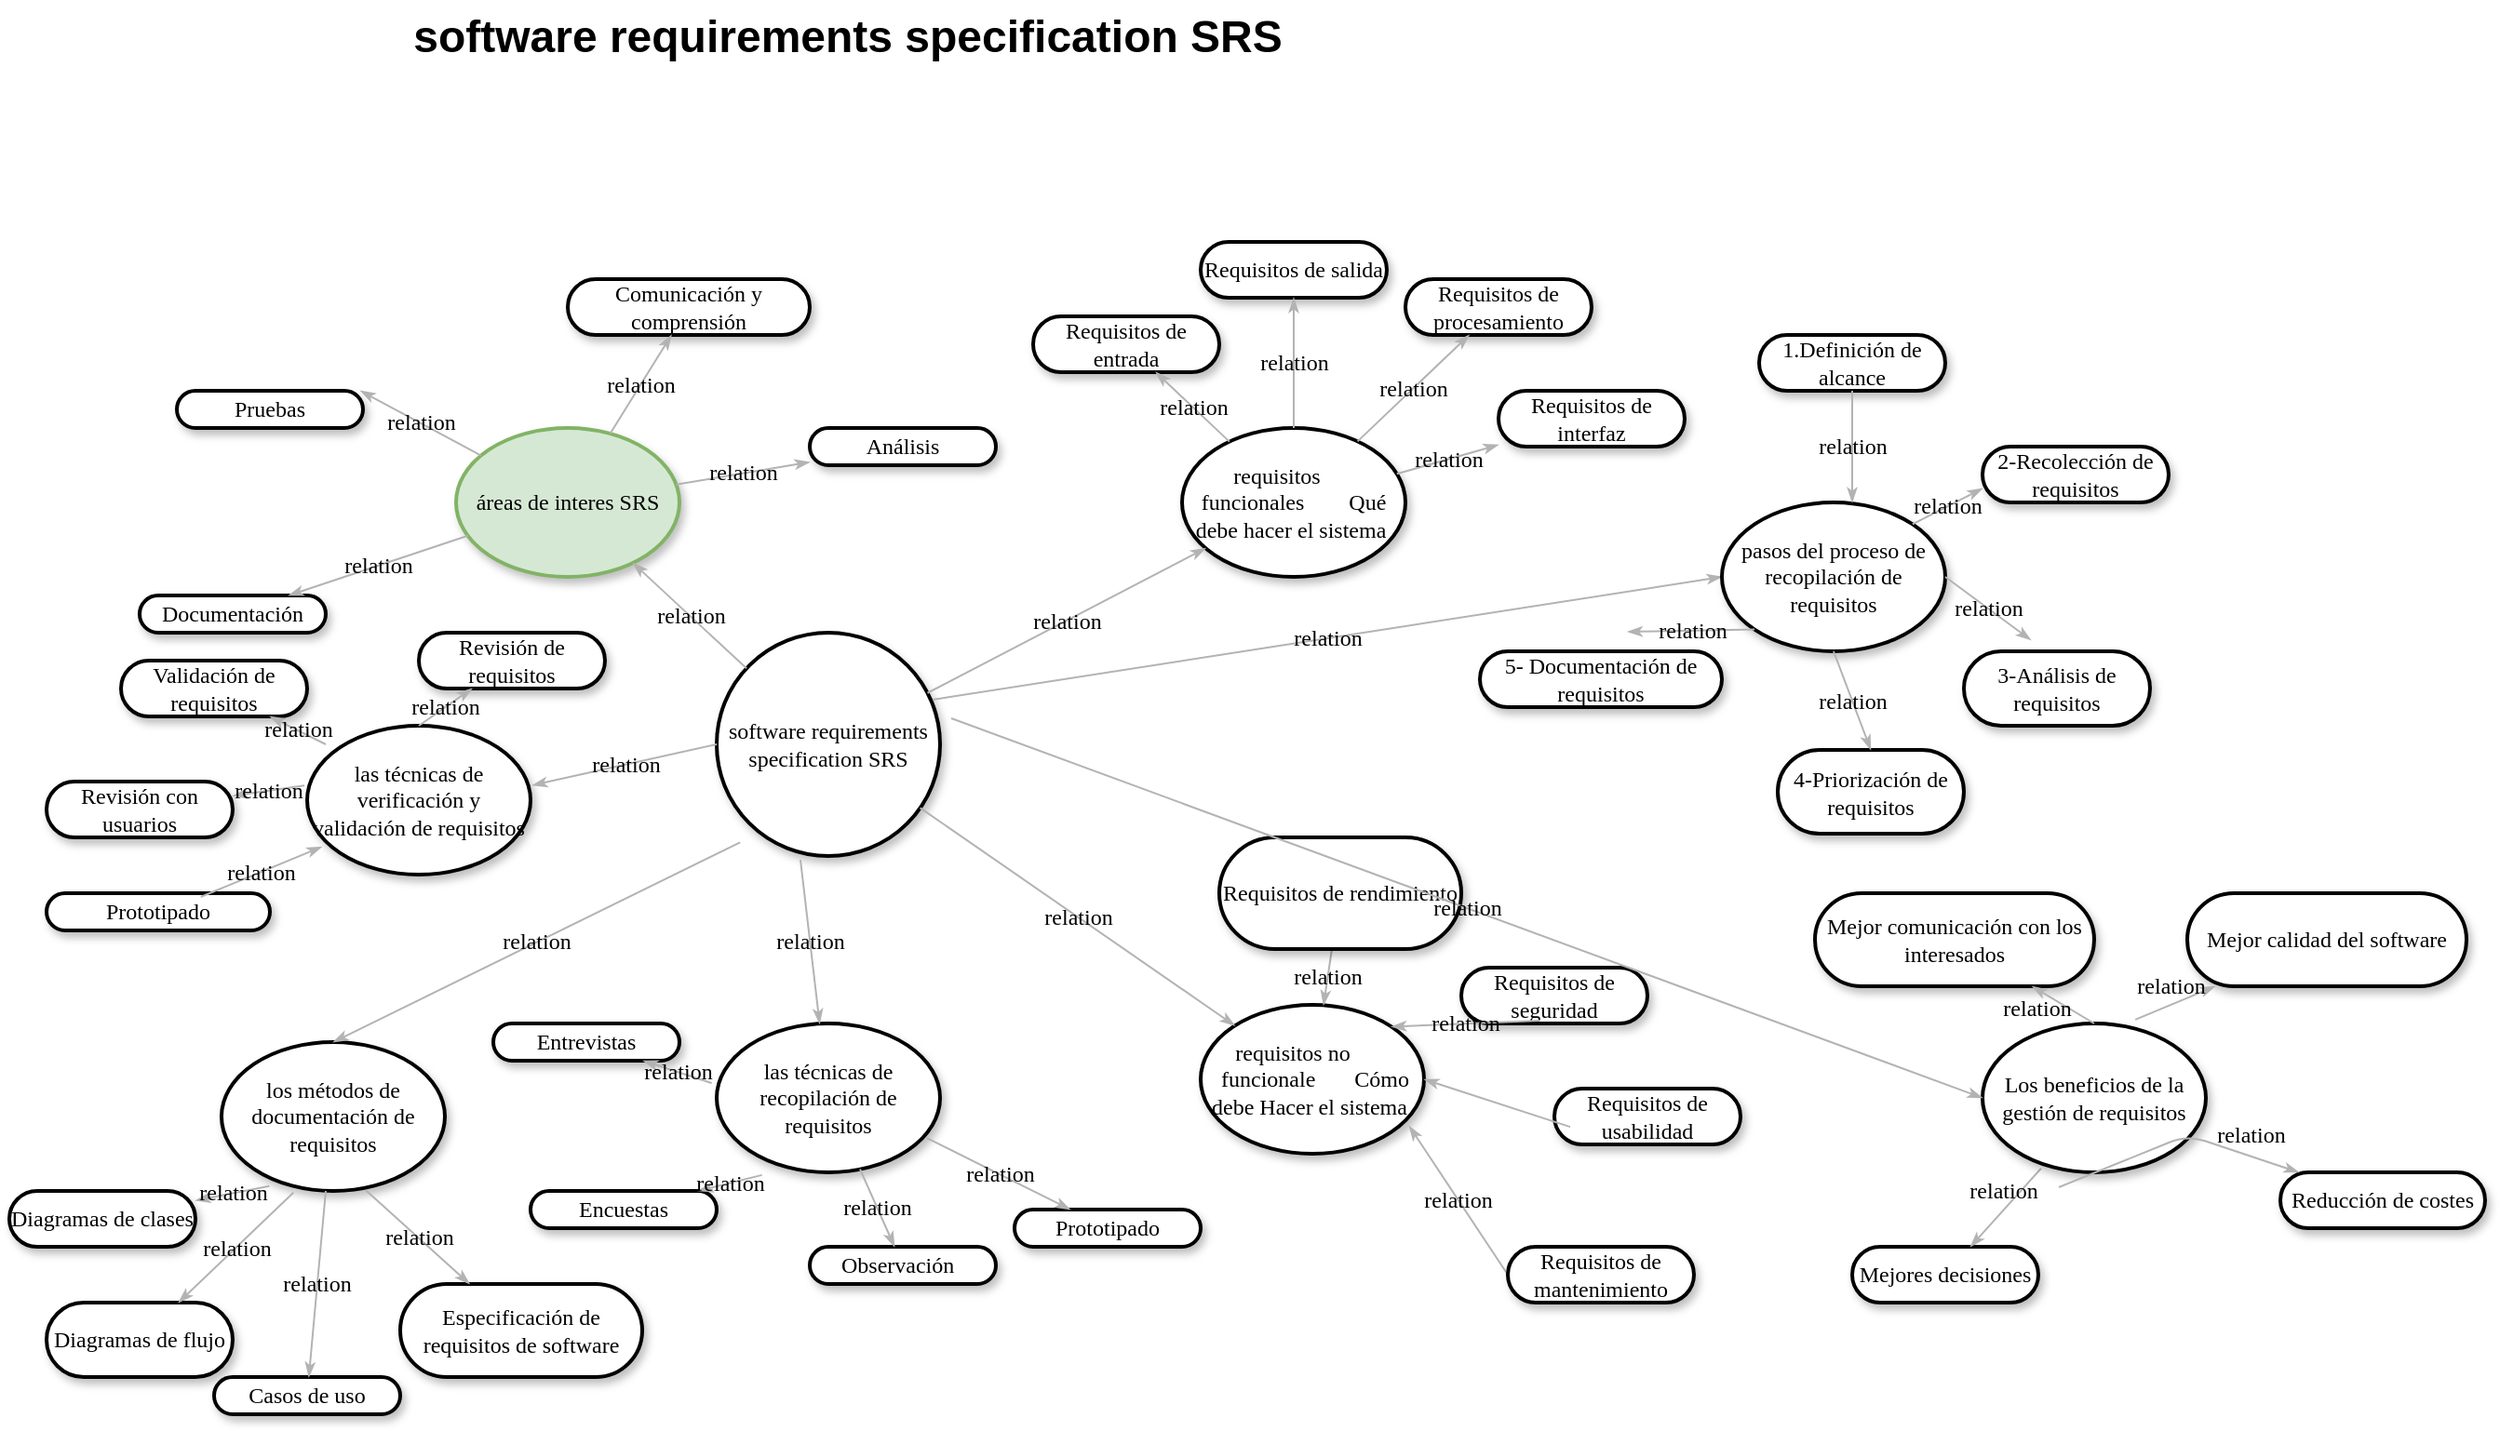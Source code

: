<mxfile version="21.8.2" type="github">
  <diagram name="Page-1" id="ad52d381-51e7-2e0d-a935-2d0ddd2fd229">
    <mxGraphModel dx="1165" dy="525" grid="1" gridSize="10" guides="1" tooltips="1" connect="1" arrows="1" fold="1" page="1" pageScale="1" pageWidth="1100" pageHeight="850" background="none" math="0" shadow="0">
      <root>
        <mxCell id="0" />
        <mxCell id="1" parent="0" />
        <mxCell id="2c924340bb9dbf6c-2" value="áreas de interes SRS" style="ellipse;whiteSpace=wrap;html=1;rounded=1;shadow=1;comic=0;labelBackgroundColor=none;strokeWidth=2;fontFamily=Verdana;fontSize=12;align=center;fillColor=#d5e8d4;strokeColor=#82b366;" parent="1" vertex="1">
          <mxGeometry x="260" y="230" width="120" height="80" as="geometry" />
        </mxCell>
        <mxCell id="2c924340bb9dbf6c-3" value="&amp;nbsp; &amp;nbsp; &amp;nbsp; &amp;nbsp;requisitos&amp;nbsp; &amp;nbsp; &amp;nbsp; &amp;nbsp; &amp;nbsp; &amp;nbsp; &amp;nbsp; funcionales&amp;nbsp; &amp;nbsp; &amp;nbsp; &amp;nbsp; Qué debe hacer el sistema&amp;nbsp;" style="ellipse;whiteSpace=wrap;html=1;rounded=1;shadow=1;comic=0;labelBackgroundColor=none;strokeWidth=2;fontFamily=Verdana;fontSize=12;align=center;" parent="1" vertex="1">
          <mxGeometry x="650" y="230" width="120" height="80" as="geometry" />
        </mxCell>
        <mxCell id="2c924340bb9dbf6c-4" value="software requirements specification SRS" style="ellipse;whiteSpace=wrap;html=1;rounded=1;shadow=1;comic=0;labelBackgroundColor=none;strokeWidth=2;fontFamily=Verdana;fontSize=12;align=center;" parent="1" vertex="1">
          <mxGeometry x="400" y="340" width="120" height="120" as="geometry" />
        </mxCell>
        <mxCell id="2c924340bb9dbf6c-5" value="&amp;nbsp; &amp;nbsp; requisitos no&amp;nbsp; &amp;nbsp; &amp;nbsp; &amp;nbsp; &amp;nbsp; &amp;nbsp; &amp;nbsp;funcionale&amp;nbsp; &amp;nbsp; &amp;nbsp; &amp;nbsp;Cómo debe Hacer el sistema&amp;nbsp;" style="ellipse;whiteSpace=wrap;html=1;rounded=1;shadow=1;comic=0;labelBackgroundColor=none;strokeWidth=2;fontFamily=Verdana;fontSize=12;align=center;" parent="1" vertex="1">
          <mxGeometry x="660" y="540" width="120" height="80" as="geometry" />
        </mxCell>
        <mxCell id="2c924340bb9dbf6c-6" value="las técnicas de verificación y validación de requisitos" style="ellipse;whiteSpace=wrap;html=1;rounded=1;shadow=1;comic=0;labelBackgroundColor=none;strokeWidth=2;fontFamily=Verdana;fontSize=12;align=center;" parent="1" vertex="1">
          <mxGeometry x="180" y="390" width="120" height="80" as="geometry" />
        </mxCell>
        <mxCell id="2c924340bb9dbf6c-7" value="las técnicas de recopilación de requisitos" style="ellipse;whiteSpace=wrap;html=1;rounded=1;shadow=1;comic=0;labelBackgroundColor=none;strokeWidth=2;fontFamily=Verdana;fontSize=12;align=center;" parent="1" vertex="1">
          <mxGeometry x="400" y="550" width="120" height="80" as="geometry" />
        </mxCell>
        <mxCell id="2c924340bb9dbf6c-9" value="Pruebas" style="whiteSpace=wrap;html=1;rounded=1;shadow=1;comic=0;labelBackgroundColor=none;strokeWidth=2;fontFamily=Verdana;fontSize=12;align=center;arcSize=50;" parent="1" vertex="1">
          <mxGeometry x="110" y="210" width="100" height="20" as="geometry" />
        </mxCell>
        <mxCell id="2c924340bb9dbf6c-10" value="Comunicación y comprensión" style="whiteSpace=wrap;html=1;rounded=1;shadow=1;comic=0;labelBackgroundColor=none;strokeWidth=2;fontFamily=Verdana;fontSize=12;align=center;arcSize=50;" parent="1" vertex="1">
          <mxGeometry x="320" y="150" width="130" height="30" as="geometry" />
        </mxCell>
        <mxCell id="2c924340bb9dbf6c-11" value="Requisitos de entrada" style="whiteSpace=wrap;html=1;rounded=1;shadow=1;comic=0;labelBackgroundColor=none;strokeWidth=2;fontFamily=Verdana;fontSize=12;align=center;arcSize=50;" parent="1" vertex="1">
          <mxGeometry x="570" y="170" width="100" height="30" as="geometry" />
        </mxCell>
        <mxCell id="2c924340bb9dbf6c-13" value="Requisitos de usabilidad" style="whiteSpace=wrap;html=1;rounded=1;shadow=1;comic=0;labelBackgroundColor=none;strokeWidth=2;fontFamily=Verdana;fontSize=12;align=center;arcSize=50;" parent="1" vertex="1">
          <mxGeometry x="850" y="585" width="100" height="30" as="geometry" />
        </mxCell>
        <mxCell id="2c924340bb9dbf6c-14" value="Requisitos de salida" style="whiteSpace=wrap;html=1;rounded=1;shadow=1;comic=0;labelBackgroundColor=none;strokeWidth=2;fontFamily=Verdana;fontSize=12;align=center;arcSize=50;" parent="1" vertex="1">
          <mxGeometry x="660" y="130" width="100" height="30" as="geometry" />
        </mxCell>
        <mxCell id="2c924340bb9dbf6c-15" value="Requisitos de procesamiento" style="whiteSpace=wrap;html=1;rounded=1;shadow=1;comic=0;labelBackgroundColor=none;strokeWidth=2;fontFamily=Verdana;fontSize=12;align=center;arcSize=50;" parent="1" vertex="1">
          <mxGeometry x="770" y="150" width="100" height="30" as="geometry" />
        </mxCell>
        <mxCell id="2c924340bb9dbf6c-16" value="Requisitos de interfaz" style="whiteSpace=wrap;html=1;rounded=1;shadow=1;comic=0;labelBackgroundColor=none;strokeWidth=2;fontFamily=Verdana;fontSize=12;align=center;arcSize=50;" parent="1" vertex="1">
          <mxGeometry x="820" y="210" width="100" height="30" as="geometry" />
        </mxCell>
        <mxCell id="2c924340bb9dbf6c-27" value="relation" style="edgeStyle=none;rounded=1;html=1;labelBackgroundColor=none;startArrow=none;startFill=0;startSize=5;endArrow=classicThin;endFill=1;endSize=5;jettySize=auto;orthogonalLoop=1;strokeColor=#B3B3B3;strokeWidth=1;fontFamily=Verdana;fontSize=12" parent="1" source="2c924340bb9dbf6c-2" target="2c924340bb9dbf6c-10" edge="1">
          <mxGeometry relative="1" as="geometry" />
        </mxCell>
        <mxCell id="2c924340bb9dbf6c-28" value="relation" style="edgeStyle=none;rounded=1;html=1;labelBackgroundColor=none;startArrow=none;startFill=0;startSize=5;endArrow=classicThin;endFill=1;endSize=5;jettySize=auto;orthogonalLoop=1;strokeColor=#B3B3B3;strokeWidth=1;fontFamily=Verdana;fontSize=12" parent="1" source="2c924340bb9dbf6c-2" edge="1">
          <mxGeometry relative="1" as="geometry">
            <mxPoint x="208.571" y="210" as="targetPoint" />
          </mxGeometry>
        </mxCell>
        <mxCell id="2c924340bb9dbf6c-31" value="relation" style="edgeStyle=none;rounded=1;html=1;labelBackgroundColor=none;startArrow=none;startFill=0;startSize=5;endArrow=classicThin;endFill=1;endSize=5;jettySize=auto;orthogonalLoop=1;strokeColor=#B3B3B3;strokeWidth=1;fontFamily=Verdana;fontSize=12" parent="1" source="2c924340bb9dbf6c-4" target="2c924340bb9dbf6c-2" edge="1">
          <mxGeometry relative="1" as="geometry" />
        </mxCell>
        <mxCell id="2c924340bb9dbf6c-32" value="relation" style="edgeStyle=none;rounded=1;html=1;labelBackgroundColor=none;startArrow=none;startFill=0;startSize=5;endArrow=classicThin;endFill=1;endSize=5;jettySize=auto;orthogonalLoop=1;strokeColor=#B3B3B3;strokeWidth=1;fontFamily=Verdana;fontSize=12" parent="1" source="2c924340bb9dbf6c-4" target="2c924340bb9dbf6c-3" edge="1">
          <mxGeometry relative="1" as="geometry" />
        </mxCell>
        <mxCell id="2c924340bb9dbf6c-33" value="relation" style="edgeStyle=none;rounded=1;html=1;labelBackgroundColor=none;startArrow=none;startFill=0;startSize=5;endArrow=classicThin;endFill=1;endSize=5;jettySize=auto;orthogonalLoop=1;strokeColor=#B3B3B3;strokeWidth=1;fontFamily=Verdana;fontSize=12" parent="1" source="2c924340bb9dbf6c-4" target="2c924340bb9dbf6c-5" edge="1">
          <mxGeometry relative="1" as="geometry" />
        </mxCell>
        <mxCell id="2c924340bb9dbf6c-35" value="relation" style="edgeStyle=none;rounded=1;html=1;labelBackgroundColor=none;startArrow=none;startFill=0;startSize=5;endArrow=classicThin;endFill=1;endSize=5;jettySize=auto;orthogonalLoop=1;strokeColor=#B3B3B3;strokeWidth=1;fontFamily=Verdana;fontSize=12;exitX=0.375;exitY=1.017;exitDx=0;exitDy=0;exitPerimeter=0;" parent="1" source="2c924340bb9dbf6c-4" target="2c924340bb9dbf6c-7" edge="1">
          <mxGeometry relative="1" as="geometry" />
        </mxCell>
        <mxCell id="2c924340bb9dbf6c-36" value="relation" style="edgeStyle=none;rounded=1;html=1;labelBackgroundColor=none;startArrow=none;startFill=0;startSize=5;endArrow=classicThin;endFill=1;endSize=5;jettySize=auto;orthogonalLoop=1;strokeColor=#B3B3B3;strokeWidth=1;fontFamily=Verdana;fontSize=12;exitX=0.967;exitY=0.3;exitDx=0;exitDy=0;exitPerimeter=0;" parent="1" source="2c924340bb9dbf6c-4" edge="1">
          <mxGeometry relative="1" as="geometry">
            <mxPoint x="940" y="310" as="targetPoint" />
          </mxGeometry>
        </mxCell>
        <mxCell id="2c924340bb9dbf6c-37" value="relation" style="edgeStyle=none;rounded=1;html=1;labelBackgroundColor=none;startArrow=none;startFill=0;startSize=5;endArrow=classicThin;endFill=1;endSize=5;jettySize=auto;orthogonalLoop=1;strokeColor=#B3B3B3;strokeWidth=1;fontFamily=Verdana;fontSize=12;entryX=1;entryY=0.5;entryDx=0;entryDy=0;exitX=0.085;exitY=0.686;exitDx=0;exitDy=0;exitPerimeter=0;" parent="1" target="2c924340bb9dbf6c-5" edge="1" source="2c924340bb9dbf6c-13">
          <mxGeometry x="0.197" y="-225" relative="1" as="geometry">
            <mxPoint x="870" y="550" as="sourcePoint" />
            <mxPoint as="offset" />
          </mxGeometry>
        </mxCell>
        <mxCell id="2c924340bb9dbf6c-38" value="relation" style="edgeStyle=none;rounded=1;html=1;labelBackgroundColor=none;startArrow=none;startFill=0;startSize=5;endArrow=classicThin;endFill=1;endSize=5;jettySize=auto;orthogonalLoop=1;strokeColor=#B3B3B3;strokeWidth=1;fontFamily=Verdana;fontSize=12;entryX=0.933;entryY=0.813;entryDx=0;entryDy=0;entryPerimeter=0;exitX=0;exitY=0.5;exitDx=0;exitDy=0;" parent="1" source="2c924340bb9dbf6c-12" target="2c924340bb9dbf6c-5" edge="1">
          <mxGeometry relative="1" as="geometry" />
        </mxCell>
        <mxCell id="2c924340bb9dbf6c-43" value="relation" style="edgeStyle=none;rounded=1;html=1;labelBackgroundColor=none;startArrow=none;startFill=0;startSize=5;endArrow=classicThin;endFill=1;endSize=5;jettySize=auto;orthogonalLoop=1;strokeColor=#B3B3B3;strokeWidth=1;fontFamily=Verdana;fontSize=12" parent="1" source="2c924340bb9dbf6c-3" target="2c924340bb9dbf6c-16" edge="1">
          <mxGeometry relative="1" as="geometry" />
        </mxCell>
        <mxCell id="2c924340bb9dbf6c-44" value="relation" style="edgeStyle=none;rounded=1;html=1;labelBackgroundColor=none;startArrow=none;startFill=0;startSize=5;endArrow=classicThin;endFill=1;endSize=5;jettySize=auto;orthogonalLoop=1;strokeColor=#B3B3B3;strokeWidth=1;fontFamily=Verdana;fontSize=12" parent="1" source="2c924340bb9dbf6c-3" target="2c924340bb9dbf6c-15" edge="1">
          <mxGeometry relative="1" as="geometry" />
        </mxCell>
        <mxCell id="2c924340bb9dbf6c-45" value="relation" style="edgeStyle=none;rounded=1;html=1;labelBackgroundColor=none;startArrow=none;startFill=0;startSize=5;endArrow=classicThin;endFill=1;endSize=5;jettySize=auto;orthogonalLoop=1;strokeColor=#B3B3B3;strokeWidth=1;fontFamily=Verdana;fontSize=12" parent="1" source="2c924340bb9dbf6c-3" target="2c924340bb9dbf6c-14" edge="1">
          <mxGeometry relative="1" as="geometry" />
        </mxCell>
        <mxCell id="2c924340bb9dbf6c-46" value="relation" style="edgeStyle=none;rounded=1;html=1;labelBackgroundColor=none;startArrow=none;startFill=0;startSize=5;endArrow=classicThin;endFill=1;endSize=5;jettySize=auto;orthogonalLoop=1;strokeColor=#B3B3B3;strokeWidth=1;fontFamily=Verdana;fontSize=12" parent="1" source="2c924340bb9dbf6c-3" target="2c924340bb9dbf6c-11" edge="1">
          <mxGeometry relative="1" as="geometry" />
        </mxCell>
        <mxCell id="2c924340bb9dbf6c-52" value="pasos del proceso de recopilación de requisitos" style="ellipse;whiteSpace=wrap;html=1;rounded=1;shadow=1;comic=0;labelBackgroundColor=none;strokeWidth=2;fontFamily=Verdana;fontSize=12;align=center;" parent="1" vertex="1">
          <mxGeometry x="940" y="270" width="120" height="80" as="geometry" />
        </mxCell>
        <mxCell id="2c924340bb9dbf6c-54" value="Requisitos de seguridad" style="whiteSpace=wrap;html=1;rounded=1;shadow=1;comic=0;labelBackgroundColor=none;strokeWidth=2;fontFamily=Verdana;fontSize=12;align=center;arcSize=50;" parent="1" vertex="1">
          <mxGeometry x="800" y="520" width="100" height="30" as="geometry" />
        </mxCell>
        <mxCell id="2c924340bb9dbf6c-55" value="Análisis" style="whiteSpace=wrap;html=1;rounded=1;shadow=1;comic=0;labelBackgroundColor=none;strokeWidth=2;fontFamily=Verdana;fontSize=12;align=center;arcSize=50;" parent="1" vertex="1">
          <mxGeometry x="450" y="230" width="100" height="20" as="geometry" />
        </mxCell>
        <mxCell id="2c924340bb9dbf6c-56" value="Documentación" style="whiteSpace=wrap;html=1;rounded=1;shadow=1;comic=0;labelBackgroundColor=none;strokeWidth=2;fontFamily=Verdana;fontSize=12;align=center;arcSize=50;" parent="1" vertex="1">
          <mxGeometry x="90" y="320" width="100" height="20" as="geometry" />
        </mxCell>
        <mxCell id="2c924340bb9dbf6c-59" value="&amp;nbsp;Observación&lt;span style=&quot;white-space: pre;&quot;&gt;&#x9;&lt;/span&gt;" style="whiteSpace=wrap;html=1;rounded=1;shadow=1;comic=0;labelBackgroundColor=none;strokeWidth=2;fontFamily=Verdana;fontSize=12;align=center;arcSize=50;" parent="1" vertex="1">
          <mxGeometry x="450" y="670" width="100" height="20" as="geometry" />
        </mxCell>
        <mxCell id="2c924340bb9dbf6c-61" value="relation" style="edgeStyle=none;rounded=1;html=1;labelBackgroundColor=none;startArrow=none;startFill=0;startSize=5;endArrow=classicThin;endFill=1;endSize=5;jettySize=auto;orthogonalLoop=1;strokeColor=#B3B3B3;strokeWidth=1;fontFamily=Verdana;fontSize=12" parent="1" source="2c924340bb9dbf6c-2" target="2c924340bb9dbf6c-55" edge="1">
          <mxGeometry relative="1" as="geometry" />
        </mxCell>
        <mxCell id="2c924340bb9dbf6c-62" value="relation" style="edgeStyle=none;rounded=1;html=1;labelBackgroundColor=none;startArrow=none;startFill=0;startSize=5;endArrow=classicThin;endFill=1;endSize=5;jettySize=auto;orthogonalLoop=1;strokeColor=#B3B3B3;strokeWidth=1;fontFamily=Verdana;fontSize=12" parent="1" source="2c924340bb9dbf6c-2" target="2c924340bb9dbf6c-56" edge="1">
          <mxGeometry relative="1" as="geometry" />
        </mxCell>
        <mxCell id="2c924340bb9dbf6c-65" value="relation" style="edgeStyle=none;rounded=1;html=1;labelBackgroundColor=none;startArrow=none;startFill=0;startSize=5;endArrow=classicThin;endFill=1;endSize=5;jettySize=auto;orthogonalLoop=1;strokeColor=#B3B3B3;strokeWidth=1;fontFamily=Verdana;fontSize=12;exitX=0.42;exitY=0.95;exitDx=0;exitDy=0;exitPerimeter=0;entryX=1;entryY=0;entryDx=0;entryDy=0;" parent="1" source="2c924340bb9dbf6c-54" target="2c924340bb9dbf6c-5" edge="1">
          <mxGeometry relative="1" as="geometry">
            <mxPoint x="820" y="460" as="sourcePoint" />
            <mxPoint x="730" y="530" as="targetPoint" />
          </mxGeometry>
        </mxCell>
        <mxCell id="2c924340bb9dbf6c-66" value="relation" style="edgeStyle=none;rounded=1;html=1;labelBackgroundColor=none;startArrow=none;startFill=0;startSize=5;endArrow=classicThin;endFill=1;endSize=5;jettySize=auto;orthogonalLoop=1;strokeColor=#B3B3B3;strokeWidth=1;fontFamily=Verdana;fontSize=12" parent="1" source="2c924340bb9dbf6c-53" target="2c924340bb9dbf6c-5" edge="1">
          <mxGeometry relative="1" as="geometry">
            <mxPoint x="742.5" y="490" as="sourcePoint" />
          </mxGeometry>
        </mxCell>
        <mxCell id="2c924340bb9dbf6c-78" value="relation" style="edgeStyle=none;rounded=1;html=1;labelBackgroundColor=none;startArrow=none;startFill=0;startSize=5;endArrow=classicThin;endFill=1;endSize=5;jettySize=auto;orthogonalLoop=1;strokeColor=#B3B3B3;strokeWidth=1;fontFamily=Verdana;fontSize=12" parent="1" source="2c924340bb9dbf6c-7" target="2c924340bb9dbf6c-59" edge="1">
          <mxGeometry relative="1" as="geometry" />
        </mxCell>
        <mxCell id="63e8v3MuR3NFdhU_vIlD-1" value="software requirements specification SRS" style="text;strokeColor=none;fillColor=none;html=1;fontSize=24;fontStyle=1;verticalAlign=middle;align=center;" parent="1" vertex="1">
          <mxGeometry x="420" width="100" height="40" as="geometry" />
        </mxCell>
        <mxCell id="63e8v3MuR3NFdhU_vIlD-4" value="" style="edgeStyle=none;rounded=1;html=1;labelBackgroundColor=none;startArrow=none;startFill=0;startSize=5;endArrow=classicThin;endFill=1;endSize=5;jettySize=auto;orthogonalLoop=1;strokeColor=#B3B3B3;strokeWidth=1;fontFamily=Verdana;fontSize=12" parent="1" target="2c924340bb9dbf6c-53" edge="1">
          <mxGeometry relative="1" as="geometry">
            <mxPoint x="742.5" y="490" as="sourcePoint" />
            <mxPoint x="712" y="543" as="targetPoint" />
          </mxGeometry>
        </mxCell>
        <mxCell id="2c924340bb9dbf6c-53" value="Requisitos de rendimiento" style="whiteSpace=wrap;html=1;rounded=1;shadow=1;comic=0;labelBackgroundColor=none;strokeWidth=2;fontFamily=Verdana;fontSize=12;align=center;arcSize=50;" parent="1" vertex="1">
          <mxGeometry x="670" y="450" width="130" height="60" as="geometry" />
        </mxCell>
        <mxCell id="2c924340bb9dbf6c-12" value="Requisitos de mantenimiento" style="whiteSpace=wrap;html=1;rounded=1;shadow=1;comic=0;labelBackgroundColor=none;strokeWidth=2;fontFamily=Verdana;fontSize=12;align=center;arcSize=50;" parent="1" vertex="1">
          <mxGeometry x="825" y="670" width="100" height="30" as="geometry" />
        </mxCell>
        <mxCell id="63e8v3MuR3NFdhU_vIlD-21" value="Mejores decisiones" style="whiteSpace=wrap;html=1;rounded=1;shadow=1;comic=0;labelBackgroundColor=none;strokeWidth=2;fontFamily=Verdana;fontSize=12;align=center;arcSize=50;" parent="1" vertex="1">
          <mxGeometry x="1010" y="670" width="100" height="30" as="geometry" />
        </mxCell>
        <mxCell id="63e8v3MuR3NFdhU_vIlD-22" value="relation" style="edgeStyle=none;rounded=1;html=1;labelBackgroundColor=none;startArrow=none;startFill=0;startSize=5;endArrow=classicThin;endFill=1;endSize=5;jettySize=auto;orthogonalLoop=1;strokeColor=#B3B3B3;strokeWidth=1;fontFamily=Verdana;fontSize=12;exitX=0.262;exitY=0.974;exitDx=0;exitDy=0;exitPerimeter=0;" parent="1" target="63e8v3MuR3NFdhU_vIlD-21" edge="1" source="63e8v3MuR3NFdhU_vIlD-48">
          <mxGeometry x="-0.2" y="-7" relative="1" as="geometry">
            <mxPoint x="730" y="650" as="sourcePoint" />
            <mxPoint as="offset" />
          </mxGeometry>
        </mxCell>
        <mxCell id="63e8v3MuR3NFdhU_vIlD-23" value="Validación de requisitos" style="whiteSpace=wrap;html=1;rounded=1;shadow=1;comic=0;labelBackgroundColor=none;strokeWidth=2;fontFamily=Verdana;fontSize=12;align=center;arcSize=50;" parent="1" vertex="1">
          <mxGeometry x="80" y="355" width="100" height="30" as="geometry" />
        </mxCell>
        <mxCell id="63e8v3MuR3NFdhU_vIlD-24" value="relation" style="edgeStyle=none;rounded=1;html=1;labelBackgroundColor=none;startArrow=none;startFill=0;startSize=5;endArrow=classicThin;endFill=1;endSize=5;jettySize=auto;orthogonalLoop=1;strokeColor=#B3B3B3;strokeWidth=1;fontFamily=Verdana;fontSize=12" parent="1" target="63e8v3MuR3NFdhU_vIlD-23" edge="1">
          <mxGeometry x="0.007" relative="1" as="geometry">
            <mxPoint x="190" y="400" as="sourcePoint" />
            <mxPoint as="offset" />
          </mxGeometry>
        </mxCell>
        <mxCell id="63e8v3MuR3NFdhU_vIlD-25" value="&lt;span&gt;2-&lt;/span&gt;Recolección de requisitos" style="whiteSpace=wrap;html=1;rounded=1;shadow=1;comic=0;labelBackgroundColor=none;strokeWidth=2;fontFamily=Verdana;fontSize=12;align=center;arcSize=50;" parent="1" vertex="1">
          <mxGeometry x="1080" y="240" width="100" height="30" as="geometry" />
        </mxCell>
        <mxCell id="63e8v3MuR3NFdhU_vIlD-29" value="&lt;span&gt;5-&amp;nbsp;&lt;/span&gt;Documentación de requisitos" style="whiteSpace=wrap;html=1;rounded=1;shadow=1;comic=0;labelBackgroundColor=none;strokeWidth=2;fontFamily=Verdana;fontSize=12;align=center;arcSize=50;" parent="1" vertex="1">
          <mxGeometry x="810" y="350" width="130" height="30" as="geometry" />
        </mxCell>
        <mxCell id="63e8v3MuR3NFdhU_vIlD-31" value="1.Definición de alcance" style="whiteSpace=wrap;html=1;rounded=1;shadow=1;comic=0;labelBackgroundColor=none;strokeWidth=2;fontFamily=Verdana;fontSize=12;align=center;arcSize=50;" parent="1" vertex="1">
          <mxGeometry x="960" y="180" width="100" height="30" as="geometry" />
        </mxCell>
        <mxCell id="63e8v3MuR3NFdhU_vIlD-33" value="&lt;span&gt;4-&lt;/span&gt;Priorización de requisitos" style="whiteSpace=wrap;html=1;rounded=1;shadow=1;comic=0;labelBackgroundColor=none;strokeWidth=2;fontFamily=Verdana;fontSize=12;align=center;arcSize=50;" parent="1" vertex="1">
          <mxGeometry x="970" y="403" width="100" height="45" as="geometry" />
        </mxCell>
        <mxCell id="63e8v3MuR3NFdhU_vIlD-35" value="&lt;span&gt;3-&lt;/span&gt;Análisis de requisitos" style="whiteSpace=wrap;html=1;rounded=1;shadow=1;comic=0;labelBackgroundColor=none;strokeWidth=2;fontFamily=Verdana;fontSize=12;align=center;arcSize=50;" parent="1" vertex="1">
          <mxGeometry x="1070" y="350" width="100" height="40" as="geometry" />
        </mxCell>
        <mxCell id="63e8v3MuR3NFdhU_vIlD-41" value="relation" style="edgeStyle=none;rounded=1;html=1;labelBackgroundColor=none;startArrow=none;startFill=0;startSize=5;endArrow=classicThin;endFill=1;endSize=5;jettySize=auto;orthogonalLoop=1;strokeColor=#B3B3B3;strokeWidth=1;fontFamily=Verdana;fontSize=12;entryX=0.5;entryY=0;entryDx=0;entryDy=0;exitX=0.5;exitY=1;exitDx=0;exitDy=0;" parent="1" source="2c924340bb9dbf6c-52" target="63e8v3MuR3NFdhU_vIlD-33" edge="1">
          <mxGeometry relative="1" as="geometry">
            <mxPoint x="1068" y="370" as="sourcePoint" />
            <mxPoint x="970" y="380" as="targetPoint" />
            <Array as="points" />
          </mxGeometry>
        </mxCell>
        <mxCell id="63e8v3MuR3NFdhU_vIlD-43" value="relation" style="edgeStyle=none;rounded=1;html=1;labelBackgroundColor=none;startArrow=none;startFill=0;startSize=5;endArrow=classicThin;endFill=1;endSize=5;jettySize=auto;orthogonalLoop=1;strokeColor=#B3B3B3;strokeWidth=1;fontFamily=Verdana;fontSize=12;exitX=0.5;exitY=1;exitDx=0;exitDy=0;" parent="1" source="63e8v3MuR3NFdhU_vIlD-31" edge="1">
          <mxGeometry relative="1" as="geometry">
            <mxPoint x="1010" y="260" as="sourcePoint" />
            <mxPoint x="1010" y="270" as="targetPoint" />
            <Array as="points" />
          </mxGeometry>
        </mxCell>
        <mxCell id="63e8v3MuR3NFdhU_vIlD-44" value="relation" style="edgeStyle=none;rounded=1;html=1;labelBackgroundColor=none;startArrow=none;startFill=0;startSize=5;endArrow=classicThin;endFill=1;endSize=5;jettySize=auto;orthogonalLoop=1;strokeColor=#B3B3B3;strokeWidth=1;fontFamily=Verdana;fontSize=12;entryX=0;entryY=0.75;entryDx=0;entryDy=0;exitX=1;exitY=0;exitDx=0;exitDy=0;" parent="1" source="2c924340bb9dbf6c-52" target="63e8v3MuR3NFdhU_vIlD-25" edge="1">
          <mxGeometry relative="1" as="geometry">
            <mxPoint x="1030" y="380" as="sourcePoint" />
            <mxPoint x="1020" y="455" as="targetPoint" />
            <Array as="points" />
          </mxGeometry>
        </mxCell>
        <mxCell id="63e8v3MuR3NFdhU_vIlD-45" value="relation" style="edgeStyle=none;rounded=1;html=1;labelBackgroundColor=none;startArrow=none;startFill=0;startSize=5;endArrow=classicThin;endFill=1;endSize=5;jettySize=auto;orthogonalLoop=1;strokeColor=#B3B3B3;strokeWidth=1;fontFamily=Verdana;fontSize=12;entryX=0.36;entryY=-0.15;entryDx=0;entryDy=0;exitX=1;exitY=0.5;exitDx=0;exitDy=0;entryPerimeter=0;" parent="1" source="2c924340bb9dbf6c-52" target="63e8v3MuR3NFdhU_vIlD-35" edge="1">
          <mxGeometry relative="1" as="geometry">
            <mxPoint x="1040" y="390" as="sourcePoint" />
            <mxPoint x="1030" y="465" as="targetPoint" />
            <Array as="points" />
          </mxGeometry>
        </mxCell>
        <mxCell id="63e8v3MuR3NFdhU_vIlD-46" value="relation" style="edgeStyle=none;rounded=1;html=1;labelBackgroundColor=none;startArrow=none;startFill=0;startSize=5;endArrow=classicThin;endFill=1;endSize=5;jettySize=auto;orthogonalLoop=1;strokeColor=#B3B3B3;strokeWidth=1;fontFamily=Verdana;fontSize=12;entryX=0.61;entryY=-0.35;entryDx=0;entryDy=0;exitX=0;exitY=1;exitDx=0;exitDy=0;entryPerimeter=0;" parent="1" source="2c924340bb9dbf6c-52" target="63e8v3MuR3NFdhU_vIlD-29" edge="1">
          <mxGeometry relative="1" as="geometry">
            <mxPoint x="1010" y="360" as="sourcePoint" />
            <mxPoint x="1000" y="435" as="targetPoint" />
            <Array as="points" />
          </mxGeometry>
        </mxCell>
        <mxCell id="63e8v3MuR3NFdhU_vIlD-47" value="los métodos de documentación de requisitos" style="ellipse;whiteSpace=wrap;html=1;rounded=1;shadow=1;comic=0;labelBackgroundColor=none;strokeWidth=2;fontFamily=Verdana;fontSize=12;align=center;" parent="1" vertex="1">
          <mxGeometry x="134" y="560" width="120" height="80" as="geometry" />
        </mxCell>
        <mxCell id="63e8v3MuR3NFdhU_vIlD-48" value="Los beneficios de la gestión de requisitos" style="ellipse;whiteSpace=wrap;html=1;rounded=1;shadow=1;comic=0;labelBackgroundColor=none;strokeWidth=2;fontFamily=Verdana;fontSize=12;align=center;" parent="1" vertex="1">
          <mxGeometry x="1080" y="550" width="120" height="80" as="geometry" />
        </mxCell>
        <mxCell id="63e8v3MuR3NFdhU_vIlD-50" value="Entrevistas" style="whiteSpace=wrap;html=1;rounded=1;shadow=1;comic=0;labelBackgroundColor=none;strokeWidth=2;fontFamily=Verdana;fontSize=12;align=center;arcSize=50;" parent="1" vertex="1">
          <mxGeometry x="280" y="550" width="100" height="20" as="geometry" />
        </mxCell>
        <mxCell id="63e8v3MuR3NFdhU_vIlD-51" value="relation" style="edgeStyle=none;rounded=1;html=1;labelBackgroundColor=none;startArrow=none;startFill=0;startSize=5;endArrow=classicThin;endFill=1;endSize=5;jettySize=auto;orthogonalLoop=1;strokeColor=#B3B3B3;strokeWidth=1;fontFamily=Verdana;fontSize=12;exitX=-0.022;exitY=0.401;exitDx=0;exitDy=0;exitPerimeter=0;" parent="1" target="63e8v3MuR3NFdhU_vIlD-50" edge="1" source="2c924340bb9dbf6c-7">
          <mxGeometry x="0.007" relative="1" as="geometry">
            <mxPoint x="740" y="660" as="sourcePoint" />
            <mxPoint as="offset" />
          </mxGeometry>
        </mxCell>
        <mxCell id="63e8v3MuR3NFdhU_vIlD-54" value="Encuestas" style="whiteSpace=wrap;html=1;rounded=1;shadow=1;comic=0;labelBackgroundColor=none;strokeWidth=2;fontFamily=Verdana;fontSize=12;align=center;arcSize=50;" parent="1" vertex="1">
          <mxGeometry x="300" y="640" width="100" height="20" as="geometry" />
        </mxCell>
        <mxCell id="63e8v3MuR3NFdhU_vIlD-55" value="relation" style="edgeStyle=none;rounded=1;html=1;labelBackgroundColor=none;startArrow=none;startFill=0;startSize=5;endArrow=classicThin;endFill=1;endSize=5;jettySize=auto;orthogonalLoop=1;strokeColor=#B3B3B3;strokeWidth=1;fontFamily=Verdana;fontSize=12;exitX=0.203;exitY=1.018;exitDx=0;exitDy=0;exitPerimeter=0;" parent="1" target="63e8v3MuR3NFdhU_vIlD-54" edge="1" source="2c924340bb9dbf6c-7">
          <mxGeometry x="0.007" relative="1" as="geometry">
            <mxPoint x="760" y="680" as="sourcePoint" />
            <mxPoint as="offset" />
          </mxGeometry>
        </mxCell>
        <mxCell id="63e8v3MuR3NFdhU_vIlD-56" value="Prototipado" style="whiteSpace=wrap;html=1;rounded=1;shadow=1;comic=0;labelBackgroundColor=none;strokeWidth=2;fontFamily=Verdana;fontSize=12;align=center;arcSize=50;" parent="1" vertex="1">
          <mxGeometry x="560" y="650" width="100" height="20" as="geometry" />
        </mxCell>
        <mxCell id="63e8v3MuR3NFdhU_vIlD-57" value="relation" style="edgeStyle=none;rounded=1;html=1;labelBackgroundColor=none;startArrow=none;startFill=0;startSize=5;endArrow=classicThin;endFill=1;endSize=5;jettySize=auto;orthogonalLoop=1;strokeColor=#B3B3B3;strokeWidth=1;fontFamily=Verdana;fontSize=12;exitX=0.939;exitY=0.768;exitDx=0;exitDy=0;exitPerimeter=0;" parent="1" target="63e8v3MuR3NFdhU_vIlD-56" edge="1" source="2c924340bb9dbf6c-7">
          <mxGeometry x="0.007" relative="1" as="geometry">
            <mxPoint x="770" y="690" as="sourcePoint" />
            <mxPoint as="offset" />
          </mxGeometry>
        </mxCell>
        <mxCell id="63e8v3MuR3NFdhU_vIlD-58" value="Revisión de requisitos" style="whiteSpace=wrap;html=1;rounded=1;shadow=1;comic=0;labelBackgroundColor=none;strokeWidth=2;fontFamily=Verdana;fontSize=12;align=center;arcSize=50;" parent="1" vertex="1">
          <mxGeometry x="240" y="340" width="100" height="30" as="geometry" />
        </mxCell>
        <mxCell id="63e8v3MuR3NFdhU_vIlD-59" value="relation" style="edgeStyle=none;rounded=1;html=1;labelBackgroundColor=none;startArrow=none;startFill=0;startSize=5;endArrow=classicThin;endFill=1;endSize=5;jettySize=auto;orthogonalLoop=1;strokeColor=#B3B3B3;strokeWidth=1;fontFamily=Verdana;fontSize=12;exitX=0.5;exitY=0;exitDx=0;exitDy=0;" parent="1" target="63e8v3MuR3NFdhU_vIlD-58" edge="1" source="2c924340bb9dbf6c-6">
          <mxGeometry x="0.007" relative="1" as="geometry">
            <mxPoint x="780" y="700" as="sourcePoint" />
            <mxPoint as="offset" />
          </mxGeometry>
        </mxCell>
        <mxCell id="63e8v3MuR3NFdhU_vIlD-60" value="Revisión con usuarios" style="whiteSpace=wrap;html=1;rounded=1;shadow=1;comic=0;labelBackgroundColor=none;strokeWidth=2;fontFamily=Verdana;fontSize=12;align=center;arcSize=50;" parent="1" vertex="1">
          <mxGeometry x="40" y="420" width="100" height="30" as="geometry" />
        </mxCell>
        <mxCell id="63e8v3MuR3NFdhU_vIlD-61" value="relation" style="edgeStyle=none;rounded=1;html=1;labelBackgroundColor=none;startArrow=none;startFill=0;startSize=5;endArrow=classicThin;endFill=1;endSize=5;jettySize=auto;orthogonalLoop=1;strokeColor=#B3B3B3;strokeWidth=1;fontFamily=Verdana;fontSize=12;exitX=-0.012;exitY=0.401;exitDx=0;exitDy=0;exitPerimeter=0;" parent="1" target="63e8v3MuR3NFdhU_vIlD-60" edge="1" source="2c924340bb9dbf6c-6">
          <mxGeometry x="0.007" relative="1" as="geometry">
            <mxPoint x="790" y="710" as="sourcePoint" />
            <mxPoint as="offset" />
          </mxGeometry>
        </mxCell>
        <mxCell id="kSlQCdqurf3qu-wiY0bu-2" value="relation" style="edgeStyle=none;rounded=1;html=1;labelBackgroundColor=none;startArrow=none;startFill=0;startSize=5;endArrow=classicThin;endFill=1;endSize=5;jettySize=auto;orthogonalLoop=1;strokeColor=#B3B3B3;strokeWidth=1;fontFamily=Verdana;fontSize=12;exitX=0.105;exitY=0.939;exitDx=0;exitDy=0;exitPerimeter=0;entryX=0.5;entryY=0;entryDx=0;entryDy=0;" edge="1" parent="1" source="2c924340bb9dbf6c-4" target="63e8v3MuR3NFdhU_vIlD-47">
          <mxGeometry relative="1" as="geometry">
            <mxPoint x="455" y="472" as="sourcePoint" />
            <mxPoint x="498" y="611" as="targetPoint" />
          </mxGeometry>
        </mxCell>
        <mxCell id="kSlQCdqurf3qu-wiY0bu-3" value="relation" style="edgeStyle=none;rounded=1;html=1;labelBackgroundColor=none;startArrow=none;startFill=0;startSize=5;endArrow=classicThin;endFill=1;endSize=5;jettySize=auto;orthogonalLoop=1;strokeColor=#B3B3B3;strokeWidth=1;fontFamily=Verdana;fontSize=12;exitX=0;exitY=0.5;exitDx=0;exitDy=0;entryX=1.008;entryY=0.4;entryDx=0;entryDy=0;entryPerimeter=0;" edge="1" parent="1" source="2c924340bb9dbf6c-4" target="2c924340bb9dbf6c-6">
          <mxGeometry relative="1" as="geometry">
            <mxPoint x="465" y="482" as="sourcePoint" />
            <mxPoint x="508" y="621" as="targetPoint" />
          </mxGeometry>
        </mxCell>
        <mxCell id="kSlQCdqurf3qu-wiY0bu-4" value="Prototipado" style="whiteSpace=wrap;html=1;rounded=1;shadow=1;comic=0;labelBackgroundColor=none;strokeWidth=2;fontFamily=Verdana;fontSize=12;align=center;arcSize=50;" vertex="1" parent="1">
          <mxGeometry x="40" y="480" width="120" height="20" as="geometry" />
        </mxCell>
        <mxCell id="kSlQCdqurf3qu-wiY0bu-5" value="relation" style="edgeStyle=none;rounded=1;html=1;labelBackgroundColor=none;startArrow=none;startFill=0;startSize=5;endArrow=classicThin;endFill=1;endSize=5;jettySize=auto;orthogonalLoop=1;strokeColor=#B3B3B3;strokeWidth=1;fontFamily=Verdana;fontSize=12;exitX=0.69;exitY=0.1;exitDx=0;exitDy=0;exitPerimeter=0;entryX=0.066;entryY=0.813;entryDx=0;entryDy=0;entryPerimeter=0;" edge="1" parent="1" source="kSlQCdqurf3qu-wiY0bu-4" target="2c924340bb9dbf6c-6">
          <mxGeometry relative="1" as="geometry">
            <mxPoint x="375" y="455" as="sourcePoint" />
            <mxPoint x="235" y="470" as="targetPoint" />
            <Array as="points" />
          </mxGeometry>
        </mxCell>
        <mxCell id="kSlQCdqurf3qu-wiY0bu-22" value="Diagramas de clases" style="whiteSpace=wrap;html=1;rounded=1;shadow=1;comic=0;labelBackgroundColor=none;strokeWidth=2;fontFamily=Verdana;fontSize=12;align=center;arcSize=50;" vertex="1" parent="1">
          <mxGeometry x="20" y="640" width="100" height="30" as="geometry" />
        </mxCell>
        <mxCell id="kSlQCdqurf3qu-wiY0bu-23" value="relation" style="edgeStyle=none;rounded=1;html=1;labelBackgroundColor=none;startArrow=none;startFill=0;startSize=5;endArrow=classicThin;endFill=1;endSize=5;jettySize=auto;orthogonalLoop=1;strokeColor=#B3B3B3;strokeWidth=1;fontFamily=Verdana;fontSize=12;exitX=0.214;exitY=0.967;exitDx=0;exitDy=0;exitPerimeter=0;" edge="1" parent="1" target="kSlQCdqurf3qu-wiY0bu-22" source="63e8v3MuR3NFdhU_vIlD-47">
          <mxGeometry x="0.007" relative="1" as="geometry">
            <mxPoint x="204" y="650" as="sourcePoint" />
            <mxPoint as="offset" />
          </mxGeometry>
        </mxCell>
        <mxCell id="kSlQCdqurf3qu-wiY0bu-24" value="Diagramas de flujo" style="whiteSpace=wrap;html=1;rounded=1;shadow=1;comic=0;labelBackgroundColor=none;strokeWidth=2;fontFamily=Verdana;fontSize=12;align=center;arcSize=50;" vertex="1" parent="1">
          <mxGeometry x="40" y="700" width="100" height="40" as="geometry" />
        </mxCell>
        <mxCell id="kSlQCdqurf3qu-wiY0bu-25" value="relation" style="edgeStyle=none;rounded=1;html=1;labelBackgroundColor=none;startArrow=none;startFill=0;startSize=5;endArrow=classicThin;endFill=1;endSize=5;jettySize=auto;orthogonalLoop=1;strokeColor=#B3B3B3;strokeWidth=1;fontFamily=Verdana;fontSize=12;exitX=0.322;exitY=1.011;exitDx=0;exitDy=0;exitPerimeter=0;" edge="1" parent="1" target="kSlQCdqurf3qu-wiY0bu-24" source="63e8v3MuR3NFdhU_vIlD-47">
          <mxGeometry x="0.007" relative="1" as="geometry">
            <mxPoint x="214" y="660" as="sourcePoint" />
            <mxPoint as="offset" />
          </mxGeometry>
        </mxCell>
        <mxCell id="kSlQCdqurf3qu-wiY0bu-26" value="Casos de uso" style="whiteSpace=wrap;html=1;rounded=1;shadow=1;comic=0;labelBackgroundColor=none;strokeWidth=2;fontFamily=Verdana;fontSize=12;align=center;arcSize=50;" vertex="1" parent="1">
          <mxGeometry x="130" y="740" width="100" height="20" as="geometry" />
        </mxCell>
        <mxCell id="kSlQCdqurf3qu-wiY0bu-27" value="relation" style="edgeStyle=none;rounded=1;html=1;labelBackgroundColor=none;startArrow=none;startFill=0;startSize=5;endArrow=classicThin;endFill=1;endSize=5;jettySize=auto;orthogonalLoop=1;strokeColor=#B3B3B3;strokeWidth=1;fontFamily=Verdana;fontSize=12;" edge="1" parent="1" target="kSlQCdqurf3qu-wiY0bu-26">
          <mxGeometry x="0.007" relative="1" as="geometry">
            <mxPoint x="190" y="640" as="sourcePoint" />
            <mxPoint as="offset" />
          </mxGeometry>
        </mxCell>
        <mxCell id="kSlQCdqurf3qu-wiY0bu-28" value="Especificación de requisitos de software" style="whiteSpace=wrap;html=1;rounded=1;shadow=1;comic=0;labelBackgroundColor=none;strokeWidth=2;fontFamily=Verdana;fontSize=12;align=center;arcSize=50;" vertex="1" parent="1">
          <mxGeometry x="230" y="690" width="130" height="50" as="geometry" />
        </mxCell>
        <mxCell id="kSlQCdqurf3qu-wiY0bu-29" value="relation" style="edgeStyle=none;rounded=1;html=1;labelBackgroundColor=none;startArrow=none;startFill=0;startSize=5;endArrow=classicThin;endFill=1;endSize=5;jettySize=auto;orthogonalLoop=1;strokeColor=#B3B3B3;strokeWidth=1;fontFamily=Verdana;fontSize=12;exitX=0.646;exitY=0.996;exitDx=0;exitDy=0;exitPerimeter=0;" edge="1" parent="1" target="kSlQCdqurf3qu-wiY0bu-28" source="63e8v3MuR3NFdhU_vIlD-47">
          <mxGeometry x="0.007" relative="1" as="geometry">
            <mxPoint x="234" y="670" as="sourcePoint" />
            <mxPoint as="offset" />
          </mxGeometry>
        </mxCell>
        <mxCell id="kSlQCdqurf3qu-wiY0bu-33" value="Reducción de costes" style="whiteSpace=wrap;html=1;rounded=1;shadow=1;comic=0;labelBackgroundColor=none;strokeWidth=2;fontFamily=Verdana;fontSize=12;align=center;arcSize=50;" vertex="1" parent="1">
          <mxGeometry x="1240" y="630" width="110" height="30" as="geometry" />
        </mxCell>
        <mxCell id="kSlQCdqurf3qu-wiY0bu-34" value="relation" style="edgeStyle=none;rounded=1;html=1;labelBackgroundColor=none;startArrow=none;startFill=0;startSize=5;endArrow=classicThin;endFill=1;endSize=5;jettySize=auto;orthogonalLoop=1;strokeColor=#B3B3B3;strokeWidth=1;fontFamily=Verdana;fontSize=12;exitX=0.262;exitY=0.974;exitDx=0;exitDy=0;exitPerimeter=0;" edge="1" parent="1" target="kSlQCdqurf3qu-wiY0bu-33">
          <mxGeometry x="0.545" y="10" relative="1" as="geometry">
            <mxPoint x="1121" y="638" as="sourcePoint" />
            <mxPoint y="-1" as="offset" />
            <Array as="points">
              <mxPoint x="1190" y="610" />
            </Array>
          </mxGeometry>
        </mxCell>
        <mxCell id="kSlQCdqurf3qu-wiY0bu-35" value="Mejor comunicación con los interesados" style="whiteSpace=wrap;html=1;rounded=1;shadow=1;comic=0;labelBackgroundColor=none;strokeWidth=2;fontFamily=Verdana;fontSize=12;align=center;arcSize=50;" vertex="1" parent="1">
          <mxGeometry x="990" y="480" width="150" height="50" as="geometry" />
        </mxCell>
        <mxCell id="kSlQCdqurf3qu-wiY0bu-36" value="relation" style="edgeStyle=none;rounded=1;html=1;labelBackgroundColor=none;startArrow=none;startFill=0;startSize=5;endArrow=classicThin;endFill=1;endSize=5;jettySize=auto;orthogonalLoop=1;strokeColor=#B3B3B3;strokeWidth=1;fontFamily=Verdana;fontSize=12;" edge="1" parent="1" target="kSlQCdqurf3qu-wiY0bu-35">
          <mxGeometry x="0.545" y="10" relative="1" as="geometry">
            <mxPoint x="1140" y="550" as="sourcePoint" />
            <mxPoint y="-1" as="offset" />
          </mxGeometry>
        </mxCell>
        <mxCell id="kSlQCdqurf3qu-wiY0bu-37" value="Mejor calidad del software" style="whiteSpace=wrap;html=1;rounded=1;shadow=1;comic=0;labelBackgroundColor=none;strokeWidth=2;fontFamily=Verdana;fontSize=12;align=center;arcSize=50;" vertex="1" parent="1">
          <mxGeometry x="1190" y="480" width="150" height="50" as="geometry" />
        </mxCell>
        <mxCell id="kSlQCdqurf3qu-wiY0bu-38" value="relation" style="edgeStyle=none;rounded=1;html=1;labelBackgroundColor=none;startArrow=none;startFill=0;startSize=5;endArrow=classicThin;endFill=1;endSize=5;jettySize=auto;orthogonalLoop=1;strokeColor=#B3B3B3;strokeWidth=1;fontFamily=Verdana;fontSize=12;exitX=0.684;exitY=-0.026;exitDx=0;exitDy=0;exitPerimeter=0;" edge="1" parent="1" target="kSlQCdqurf3qu-wiY0bu-37" source="63e8v3MuR3NFdhU_vIlD-48">
          <mxGeometry x="0.04" y="9" relative="1" as="geometry">
            <mxPoint x="1170" y="444" as="sourcePoint" />
            <mxPoint as="offset" />
          </mxGeometry>
        </mxCell>
        <mxCell id="kSlQCdqurf3qu-wiY0bu-41" value="relation" style="edgeStyle=none;rounded=1;html=1;labelBackgroundColor=none;startArrow=none;startFill=0;startSize=5;endArrow=classicThin;endFill=1;endSize=5;jettySize=auto;orthogonalLoop=1;strokeColor=#B3B3B3;strokeWidth=1;fontFamily=Verdana;fontSize=12;exitX=0.967;exitY=0.3;exitDx=0;exitDy=0;exitPerimeter=0;entryX=0;entryY=0.5;entryDx=0;entryDy=0;" edge="1" parent="1" target="63e8v3MuR3NFdhU_vIlD-48">
          <mxGeometry relative="1" as="geometry">
            <mxPoint x="950" y="320" as="targetPoint" />
            <mxPoint x="526" y="386" as="sourcePoint" />
          </mxGeometry>
        </mxCell>
      </root>
    </mxGraphModel>
  </diagram>
</mxfile>
